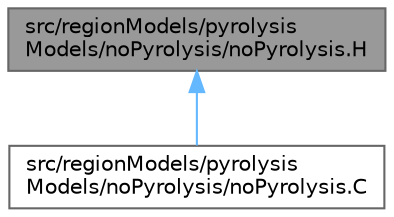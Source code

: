 digraph "src/regionModels/pyrolysisModels/noPyrolysis/noPyrolysis.H"
{
 // LATEX_PDF_SIZE
  bgcolor="transparent";
  edge [fontname=Helvetica,fontsize=10,labelfontname=Helvetica,labelfontsize=10];
  node [fontname=Helvetica,fontsize=10,shape=box,height=0.2,width=0.4];
  Node1 [id="Node000001",label="src/regionModels/pyrolysis\lModels/noPyrolysis/noPyrolysis.H",height=0.2,width=0.4,color="gray40", fillcolor="grey60", style="filled", fontcolor="black",tooltip=" "];
  Node1 -> Node2 [id="edge1_Node000001_Node000002",dir="back",color="steelblue1",style="solid",tooltip=" "];
  Node2 [id="Node000002",label="src/regionModels/pyrolysis\lModels/noPyrolysis/noPyrolysis.C",height=0.2,width=0.4,color="grey40", fillcolor="white", style="filled",URL="$noPyrolysis_8C.html",tooltip=" "];
}
